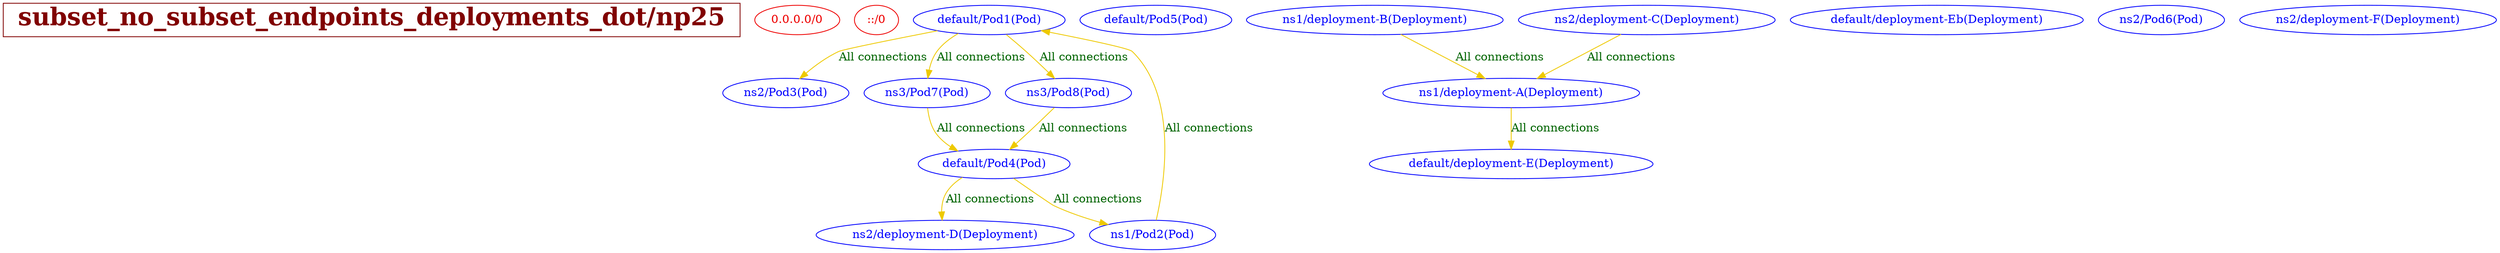 // The Connectivity Graph of np25
digraph {
	HEADER [shape="box" label=< <B>subset_no_subset_endpoints_deployments_dot/np25</B> > fontsize=30 color=webmaroon fontcolor=webmaroon];
	"0.0.0.0/0" [label="0.0.0.0/0" color="red2" fontcolor="red2"]
	"::/0" [label="::/0" color="red2" fontcolor="red2"]
	"default/Pod1(Pod)" [label="default/Pod1(Pod)" color="blue" fontcolor="blue"]
	"default/Pod4(Pod)" [label="default/Pod4(Pod)" color="blue" fontcolor="blue"]
	"default/Pod5(Pod)" [label="default/Pod5(Pod)" color="blue" fontcolor="blue"]
	"default/deployment-E(Deployment)" [label="default/deployment-E(Deployment)" color="blue" fontcolor="blue"]
	"default/deployment-Eb(Deployment)" [label="default/deployment-Eb(Deployment)" color="blue" fontcolor="blue"]
	"ns1/Pod2(Pod)" [label="ns1/Pod2(Pod)" color="blue" fontcolor="blue"]
	"ns1/deployment-A(Deployment)" [label="ns1/deployment-A(Deployment)" color="blue" fontcolor="blue"]
	"ns1/deployment-B(Deployment)" [label="ns1/deployment-B(Deployment)" color="blue" fontcolor="blue"]
	"ns2/Pod3(Pod)" [label="ns2/Pod3(Pod)" color="blue" fontcolor="blue"]
	"ns2/Pod6(Pod)" [label="ns2/Pod6(Pod)" color="blue" fontcolor="blue"]
	"ns2/deployment-C(Deployment)" [label="ns2/deployment-C(Deployment)" color="blue" fontcolor="blue"]
	"ns2/deployment-D(Deployment)" [label="ns2/deployment-D(Deployment)" color="blue" fontcolor="blue"]
	"ns2/deployment-F(Deployment)" [label="ns2/deployment-F(Deployment)" color="blue" fontcolor="blue"]
	"ns3/Pod7(Pod)" [label="ns3/Pod7(Pod)" color="blue" fontcolor="blue"]
	"ns3/Pod8(Pod)" [label="ns3/Pod8(Pod)" color="blue" fontcolor="blue"]
	"default/Pod1(Pod)" -> "ns2/Pod3(Pod)" [label="All connections" color="gold2" fontcolor="darkgreen"]
	"default/Pod1(Pod)" -> "ns3/Pod7(Pod)" [label="All connections" color="gold2" fontcolor="darkgreen"]
	"default/Pod1(Pod)" -> "ns3/Pod8(Pod)" [label="All connections" color="gold2" fontcolor="darkgreen"]
	"default/Pod4(Pod)" -> "ns1/Pod2(Pod)" [label="All connections" color="gold2" fontcolor="darkgreen"]
	"default/Pod4(Pod)" -> "ns2/deployment-D(Deployment)" [label="All connections" color="gold2" fontcolor="darkgreen"]
	"ns1/Pod2(Pod)" -> "default/Pod1(Pod)" [label="All connections" color="gold2" fontcolor="darkgreen"]
	"ns1/deployment-A(Deployment)" -> "default/deployment-E(Deployment)" [label="All connections" color="gold2" fontcolor="darkgreen"]
	"ns1/deployment-B(Deployment)" -> "ns1/deployment-A(Deployment)" [label="All connections" color="gold2" fontcolor="darkgreen"]
	"ns2/deployment-C(Deployment)" -> "ns1/deployment-A(Deployment)" [label="All connections" color="gold2" fontcolor="darkgreen"]
	"ns3/Pod7(Pod)" -> "default/Pod4(Pod)" [label="All connections" color="gold2" fontcolor="darkgreen"]
	"ns3/Pod8(Pod)" -> "default/Pod4(Pod)" [label="All connections" color="gold2" fontcolor="darkgreen"]
}


